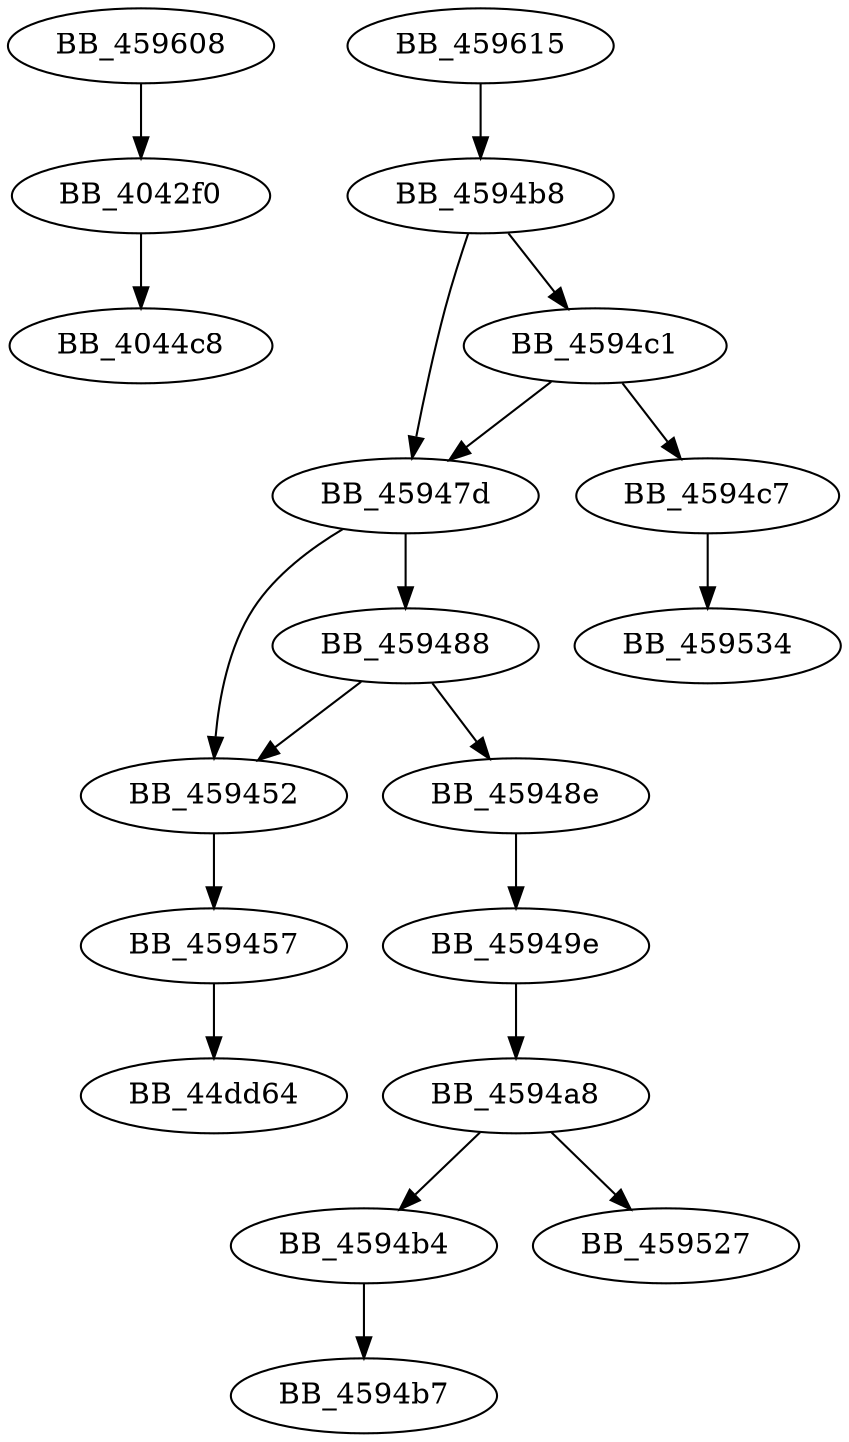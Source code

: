 DiGraph sub_459615{
BB_4042f0->BB_4044c8
BB_459452->BB_459457
BB_459457->BB_44dd64
BB_45947d->BB_459452
BB_45947d->BB_459488
BB_459488->BB_459452
BB_459488->BB_45948e
BB_45948e->BB_45949e
BB_45949e->BB_4594a8
BB_4594a8->BB_4594b4
BB_4594a8->BB_459527
BB_4594b4->BB_4594b7
BB_4594b8->BB_45947d
BB_4594b8->BB_4594c1
BB_4594c1->BB_45947d
BB_4594c1->BB_4594c7
BB_4594c7->BB_459534
BB_459608->BB_4042f0
BB_459615->BB_4594b8
}
